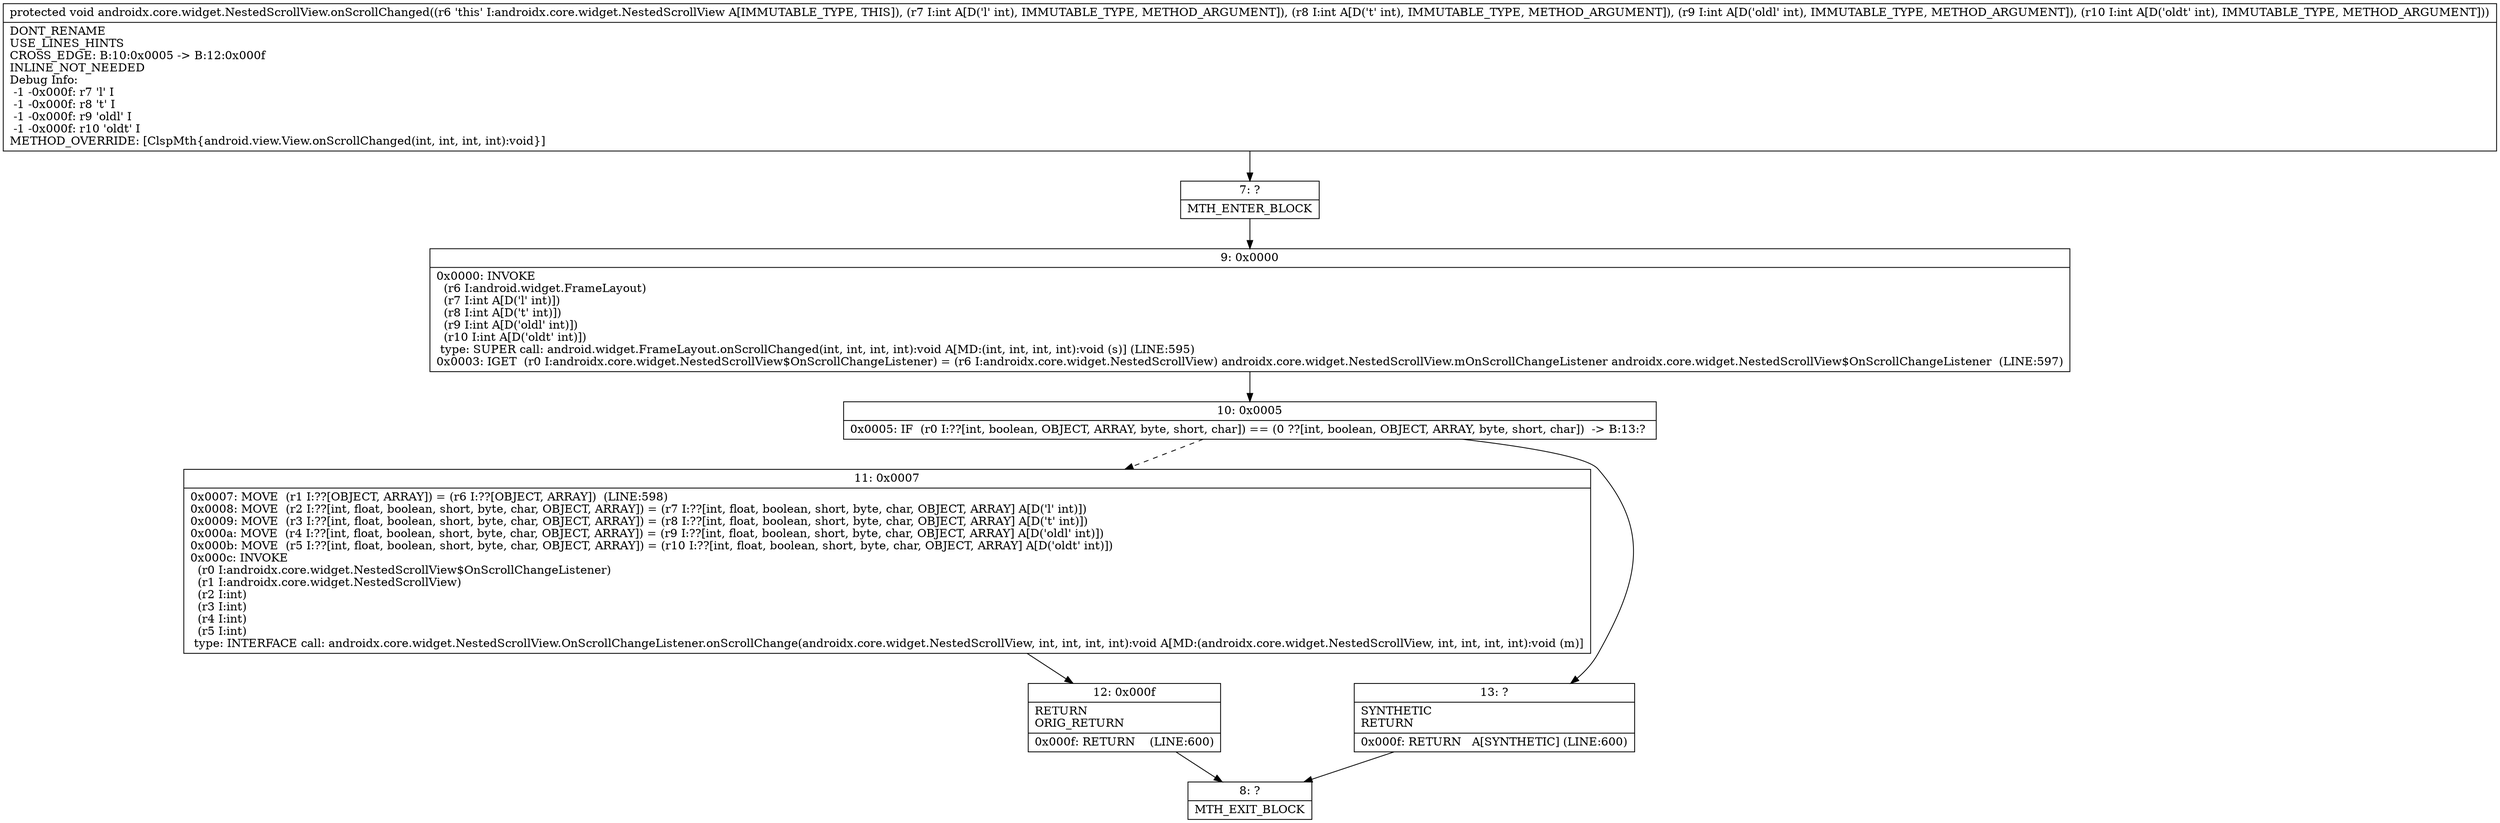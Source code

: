 digraph "CFG forandroidx.core.widget.NestedScrollView.onScrollChanged(IIII)V" {
Node_7 [shape=record,label="{7\:\ ?|MTH_ENTER_BLOCK\l}"];
Node_9 [shape=record,label="{9\:\ 0x0000|0x0000: INVOKE  \l  (r6 I:android.widget.FrameLayout)\l  (r7 I:int A[D('l' int)])\l  (r8 I:int A[D('t' int)])\l  (r9 I:int A[D('oldl' int)])\l  (r10 I:int A[D('oldt' int)])\l type: SUPER call: android.widget.FrameLayout.onScrollChanged(int, int, int, int):void A[MD:(int, int, int, int):void (s)] (LINE:595)\l0x0003: IGET  (r0 I:androidx.core.widget.NestedScrollView$OnScrollChangeListener) = (r6 I:androidx.core.widget.NestedScrollView) androidx.core.widget.NestedScrollView.mOnScrollChangeListener androidx.core.widget.NestedScrollView$OnScrollChangeListener  (LINE:597)\l}"];
Node_10 [shape=record,label="{10\:\ 0x0005|0x0005: IF  (r0 I:??[int, boolean, OBJECT, ARRAY, byte, short, char]) == (0 ??[int, boolean, OBJECT, ARRAY, byte, short, char])  \-\> B:13:? \l}"];
Node_11 [shape=record,label="{11\:\ 0x0007|0x0007: MOVE  (r1 I:??[OBJECT, ARRAY]) = (r6 I:??[OBJECT, ARRAY])  (LINE:598)\l0x0008: MOVE  (r2 I:??[int, float, boolean, short, byte, char, OBJECT, ARRAY]) = (r7 I:??[int, float, boolean, short, byte, char, OBJECT, ARRAY] A[D('l' int)]) \l0x0009: MOVE  (r3 I:??[int, float, boolean, short, byte, char, OBJECT, ARRAY]) = (r8 I:??[int, float, boolean, short, byte, char, OBJECT, ARRAY] A[D('t' int)]) \l0x000a: MOVE  (r4 I:??[int, float, boolean, short, byte, char, OBJECT, ARRAY]) = (r9 I:??[int, float, boolean, short, byte, char, OBJECT, ARRAY] A[D('oldl' int)]) \l0x000b: MOVE  (r5 I:??[int, float, boolean, short, byte, char, OBJECT, ARRAY]) = (r10 I:??[int, float, boolean, short, byte, char, OBJECT, ARRAY] A[D('oldt' int)]) \l0x000c: INVOKE  \l  (r0 I:androidx.core.widget.NestedScrollView$OnScrollChangeListener)\l  (r1 I:androidx.core.widget.NestedScrollView)\l  (r2 I:int)\l  (r3 I:int)\l  (r4 I:int)\l  (r5 I:int)\l type: INTERFACE call: androidx.core.widget.NestedScrollView.OnScrollChangeListener.onScrollChange(androidx.core.widget.NestedScrollView, int, int, int, int):void A[MD:(androidx.core.widget.NestedScrollView, int, int, int, int):void (m)]\l}"];
Node_12 [shape=record,label="{12\:\ 0x000f|RETURN\lORIG_RETURN\l|0x000f: RETURN    (LINE:600)\l}"];
Node_8 [shape=record,label="{8\:\ ?|MTH_EXIT_BLOCK\l}"];
Node_13 [shape=record,label="{13\:\ ?|SYNTHETIC\lRETURN\l|0x000f: RETURN   A[SYNTHETIC] (LINE:600)\l}"];
MethodNode[shape=record,label="{protected void androidx.core.widget.NestedScrollView.onScrollChanged((r6 'this' I:androidx.core.widget.NestedScrollView A[IMMUTABLE_TYPE, THIS]), (r7 I:int A[D('l' int), IMMUTABLE_TYPE, METHOD_ARGUMENT]), (r8 I:int A[D('t' int), IMMUTABLE_TYPE, METHOD_ARGUMENT]), (r9 I:int A[D('oldl' int), IMMUTABLE_TYPE, METHOD_ARGUMENT]), (r10 I:int A[D('oldt' int), IMMUTABLE_TYPE, METHOD_ARGUMENT]))  | DONT_RENAME\lUSE_LINES_HINTS\lCROSS_EDGE: B:10:0x0005 \-\> B:12:0x000f\lINLINE_NOT_NEEDED\lDebug Info:\l  \-1 \-0x000f: r7 'l' I\l  \-1 \-0x000f: r8 't' I\l  \-1 \-0x000f: r9 'oldl' I\l  \-1 \-0x000f: r10 'oldt' I\lMETHOD_OVERRIDE: [ClspMth\{android.view.View.onScrollChanged(int, int, int, int):void\}]\l}"];
MethodNode -> Node_7;Node_7 -> Node_9;
Node_9 -> Node_10;
Node_10 -> Node_11[style=dashed];
Node_10 -> Node_13;
Node_11 -> Node_12;
Node_12 -> Node_8;
Node_13 -> Node_8;
}

